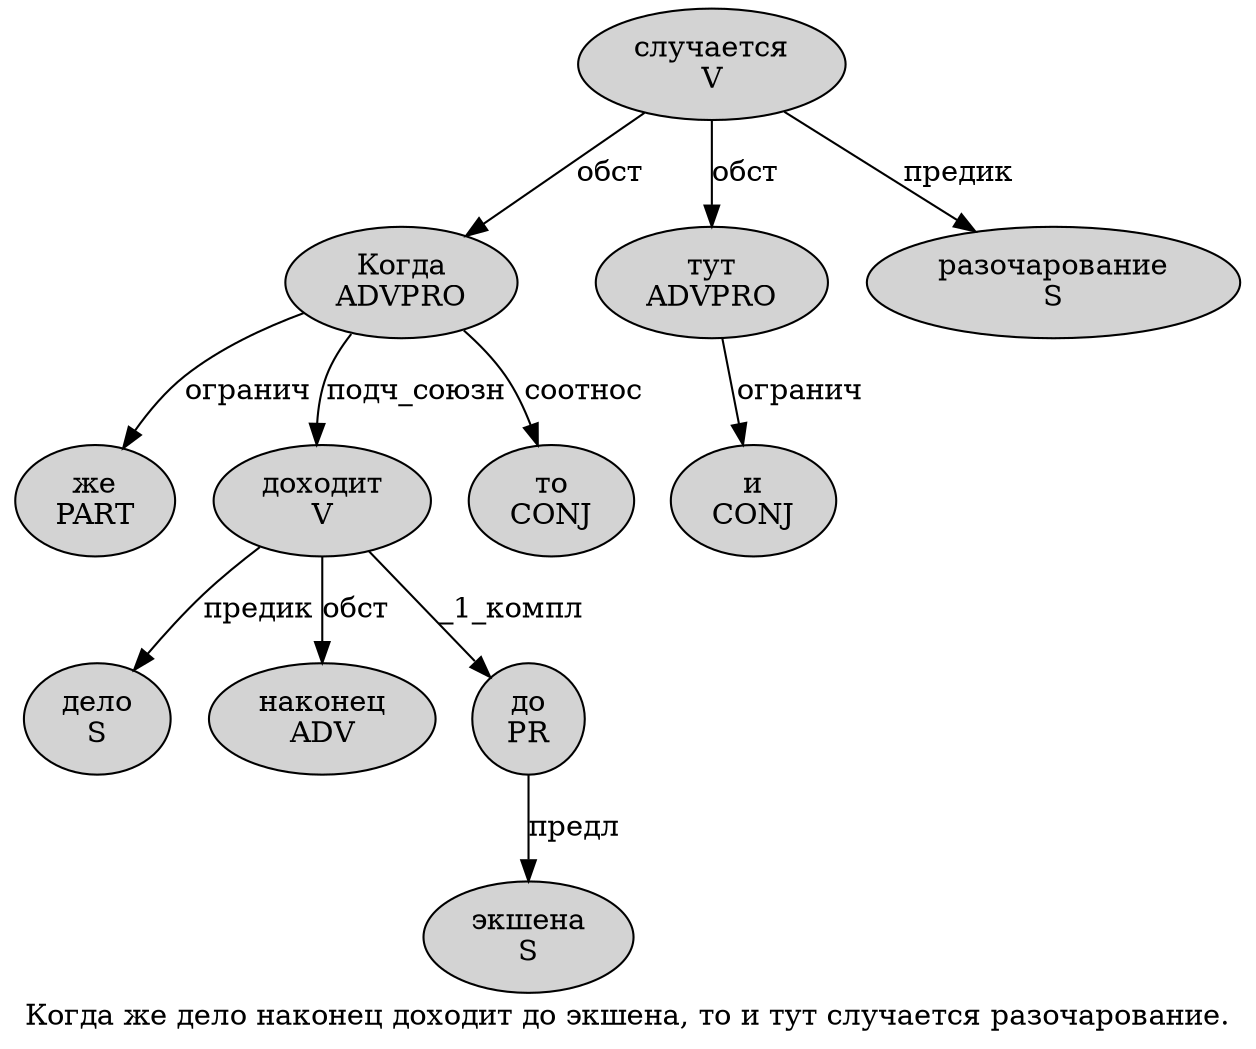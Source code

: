 digraph SENTENCE_4588 {
	graph [label="Когда же дело наконец доходит до экшена, то и тут случается разочарование."]
	node [style=filled]
		0 [label="Когда
ADVPRO" color="" fillcolor=lightgray penwidth=1 shape=ellipse]
		1 [label="же
PART" color="" fillcolor=lightgray penwidth=1 shape=ellipse]
		2 [label="дело
S" color="" fillcolor=lightgray penwidth=1 shape=ellipse]
		3 [label="наконец
ADV" color="" fillcolor=lightgray penwidth=1 shape=ellipse]
		4 [label="доходит
V" color="" fillcolor=lightgray penwidth=1 shape=ellipse]
		5 [label="до
PR" color="" fillcolor=lightgray penwidth=1 shape=ellipse]
		6 [label="экшена
S" color="" fillcolor=lightgray penwidth=1 shape=ellipse]
		8 [label="то
CONJ" color="" fillcolor=lightgray penwidth=1 shape=ellipse]
		9 [label="и
CONJ" color="" fillcolor=lightgray penwidth=1 shape=ellipse]
		10 [label="тут
ADVPRO" color="" fillcolor=lightgray penwidth=1 shape=ellipse]
		11 [label="случается
V" color="" fillcolor=lightgray penwidth=1 shape=ellipse]
		12 [label="разочарование
S" color="" fillcolor=lightgray penwidth=1 shape=ellipse]
			5 -> 6 [label="предл"]
			11 -> 0 [label="обст"]
			11 -> 10 [label="обст"]
			11 -> 12 [label="предик"]
			10 -> 9 [label="огранич"]
			4 -> 2 [label="предик"]
			4 -> 3 [label="обст"]
			4 -> 5 [label="_1_компл"]
			0 -> 1 [label="огранич"]
			0 -> 4 [label="подч_союзн"]
			0 -> 8 [label="соотнос"]
}